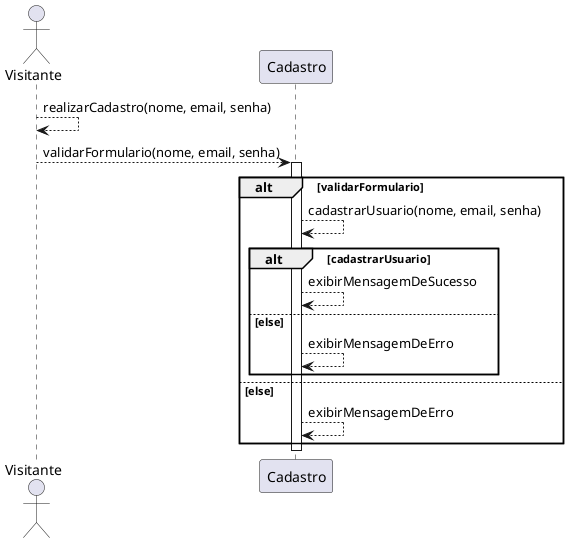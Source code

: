 @startuml realizar_cadastro
actor Visitante

Visitante-->Visitante: realizarCadastro(nome, email, senha)
Visitante-->Cadastro: validarFormulario(nome, email, senha)
Activate Cadastro

alt validarFormulario
Cadastro-->Cadastro: cadastrarUsuario(nome, email, senha)
alt cadastrarUsuario
Cadastro-->Cadastro: exibirMensagemDeSucesso
else else
Cadastro-->Cadastro: exibirMensagemDeErro
end
else else
Cadastro-->Cadastro: exibirMensagemDeErro
end
deactivate Cadastro

@enduml